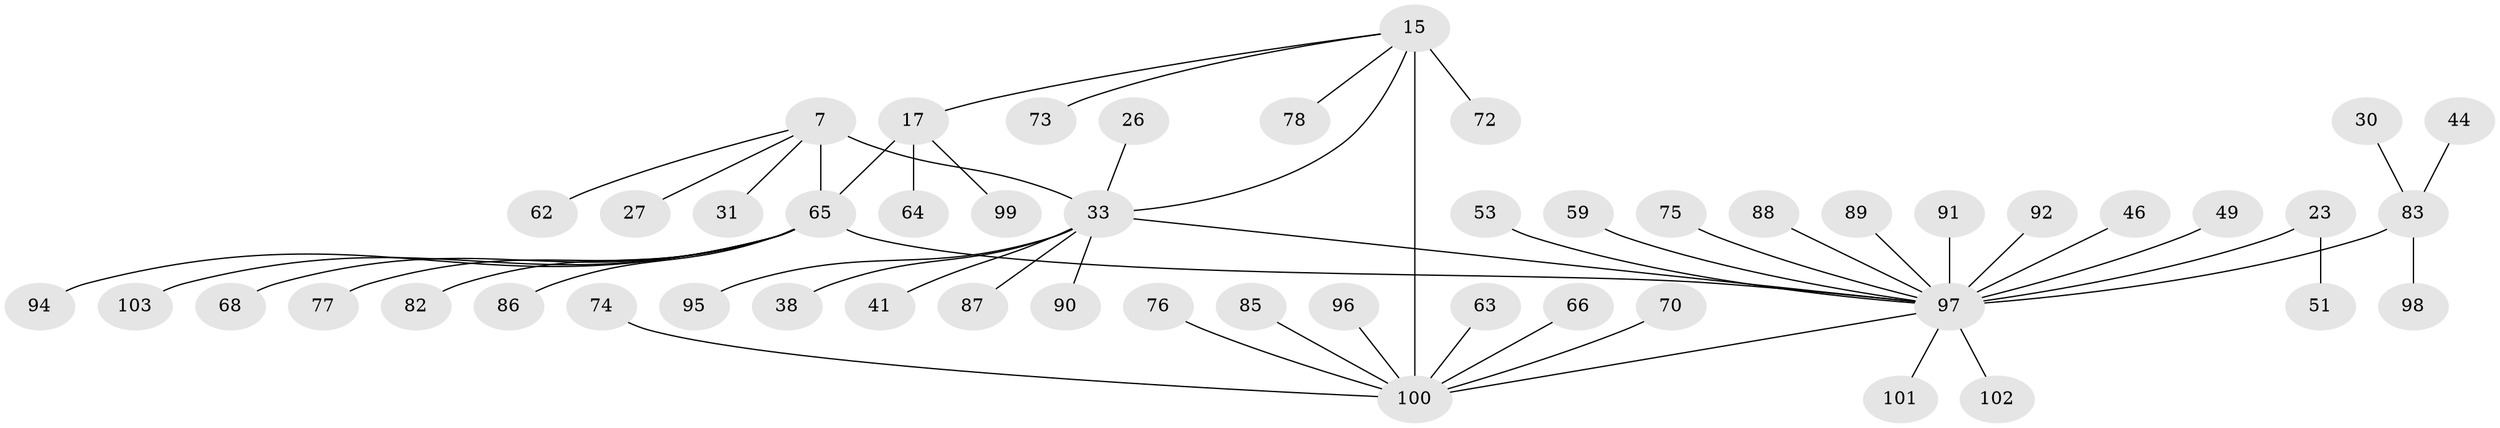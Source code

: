 // original degree distribution, {11: 0.019417475728155338, 10: 0.019417475728155338, 8: 0.06796116504854369, 4: 0.02912621359223301, 5: 0.009708737864077669, 7: 0.04854368932038835, 9: 0.019417475728155338, 12: 0.009708737864077669, 6: 0.019417475728155338, 1: 0.5728155339805825, 2: 0.1553398058252427, 3: 0.02912621359223301}
// Generated by graph-tools (version 1.1) at 2025/55/03/09/25 04:55:32]
// undirected, 51 vertices, 53 edges
graph export_dot {
graph [start="1"]
  node [color=gray90,style=filled];
  7 [super="+6"];
  15 [super="+14"];
  17 [super="+16"];
  23 [super="+22"];
  26;
  27;
  30;
  31;
  33 [super="+10"];
  38;
  41;
  44;
  46;
  49;
  51;
  53;
  59;
  62 [super="+48"];
  63;
  64;
  65 [super="+20+50+28+40+54+55+57"];
  66;
  68 [super="+56"];
  70;
  72;
  73;
  74;
  75 [super="+42"];
  76;
  77;
  78;
  82;
  83 [super="+5"];
  85;
  86;
  87;
  88;
  89 [super="+79"];
  90;
  91;
  92 [super="+71"];
  94 [super="+34+47"];
  95;
  96;
  97 [super="+25+52+60+80+37"];
  98 [super="+69"];
  99;
  100 [super="+93+35+12+84+39+43+45+58"];
  101 [super="+61"];
  102;
  103;
  7 -- 27;
  7 -- 31;
  7 -- 62;
  7 -- 65;
  7 -- 33 [weight=6];
  15 -- 72;
  15 -- 73;
  15 -- 17;
  15 -- 78;
  15 -- 100 [weight=6];
  15 -- 33;
  17 -- 64;
  17 -- 99;
  17 -- 65 [weight=6];
  23 -- 51;
  23 -- 97 [weight=7];
  26 -- 33;
  30 -- 83;
  33 -- 97 [weight=4];
  33 -- 38;
  33 -- 41;
  33 -- 87;
  33 -- 90;
  33 -- 95;
  44 -- 83;
  46 -- 97;
  49 -- 97;
  53 -- 97;
  59 -- 97;
  63 -- 100;
  65 -- 68;
  65 -- 77;
  65 -- 82;
  65 -- 86;
  65 -- 94;
  65 -- 103;
  65 -- 97 [weight=4];
  66 -- 100;
  70 -- 100;
  74 -- 100;
  75 -- 97;
  76 -- 100;
  83 -- 97 [weight=7];
  83 -- 98;
  85 -- 100;
  88 -- 97;
  89 -- 97;
  91 -- 97;
  92 -- 97;
  96 -- 100;
  97 -- 100 [weight=4];
  97 -- 101;
  97 -- 102;
}
